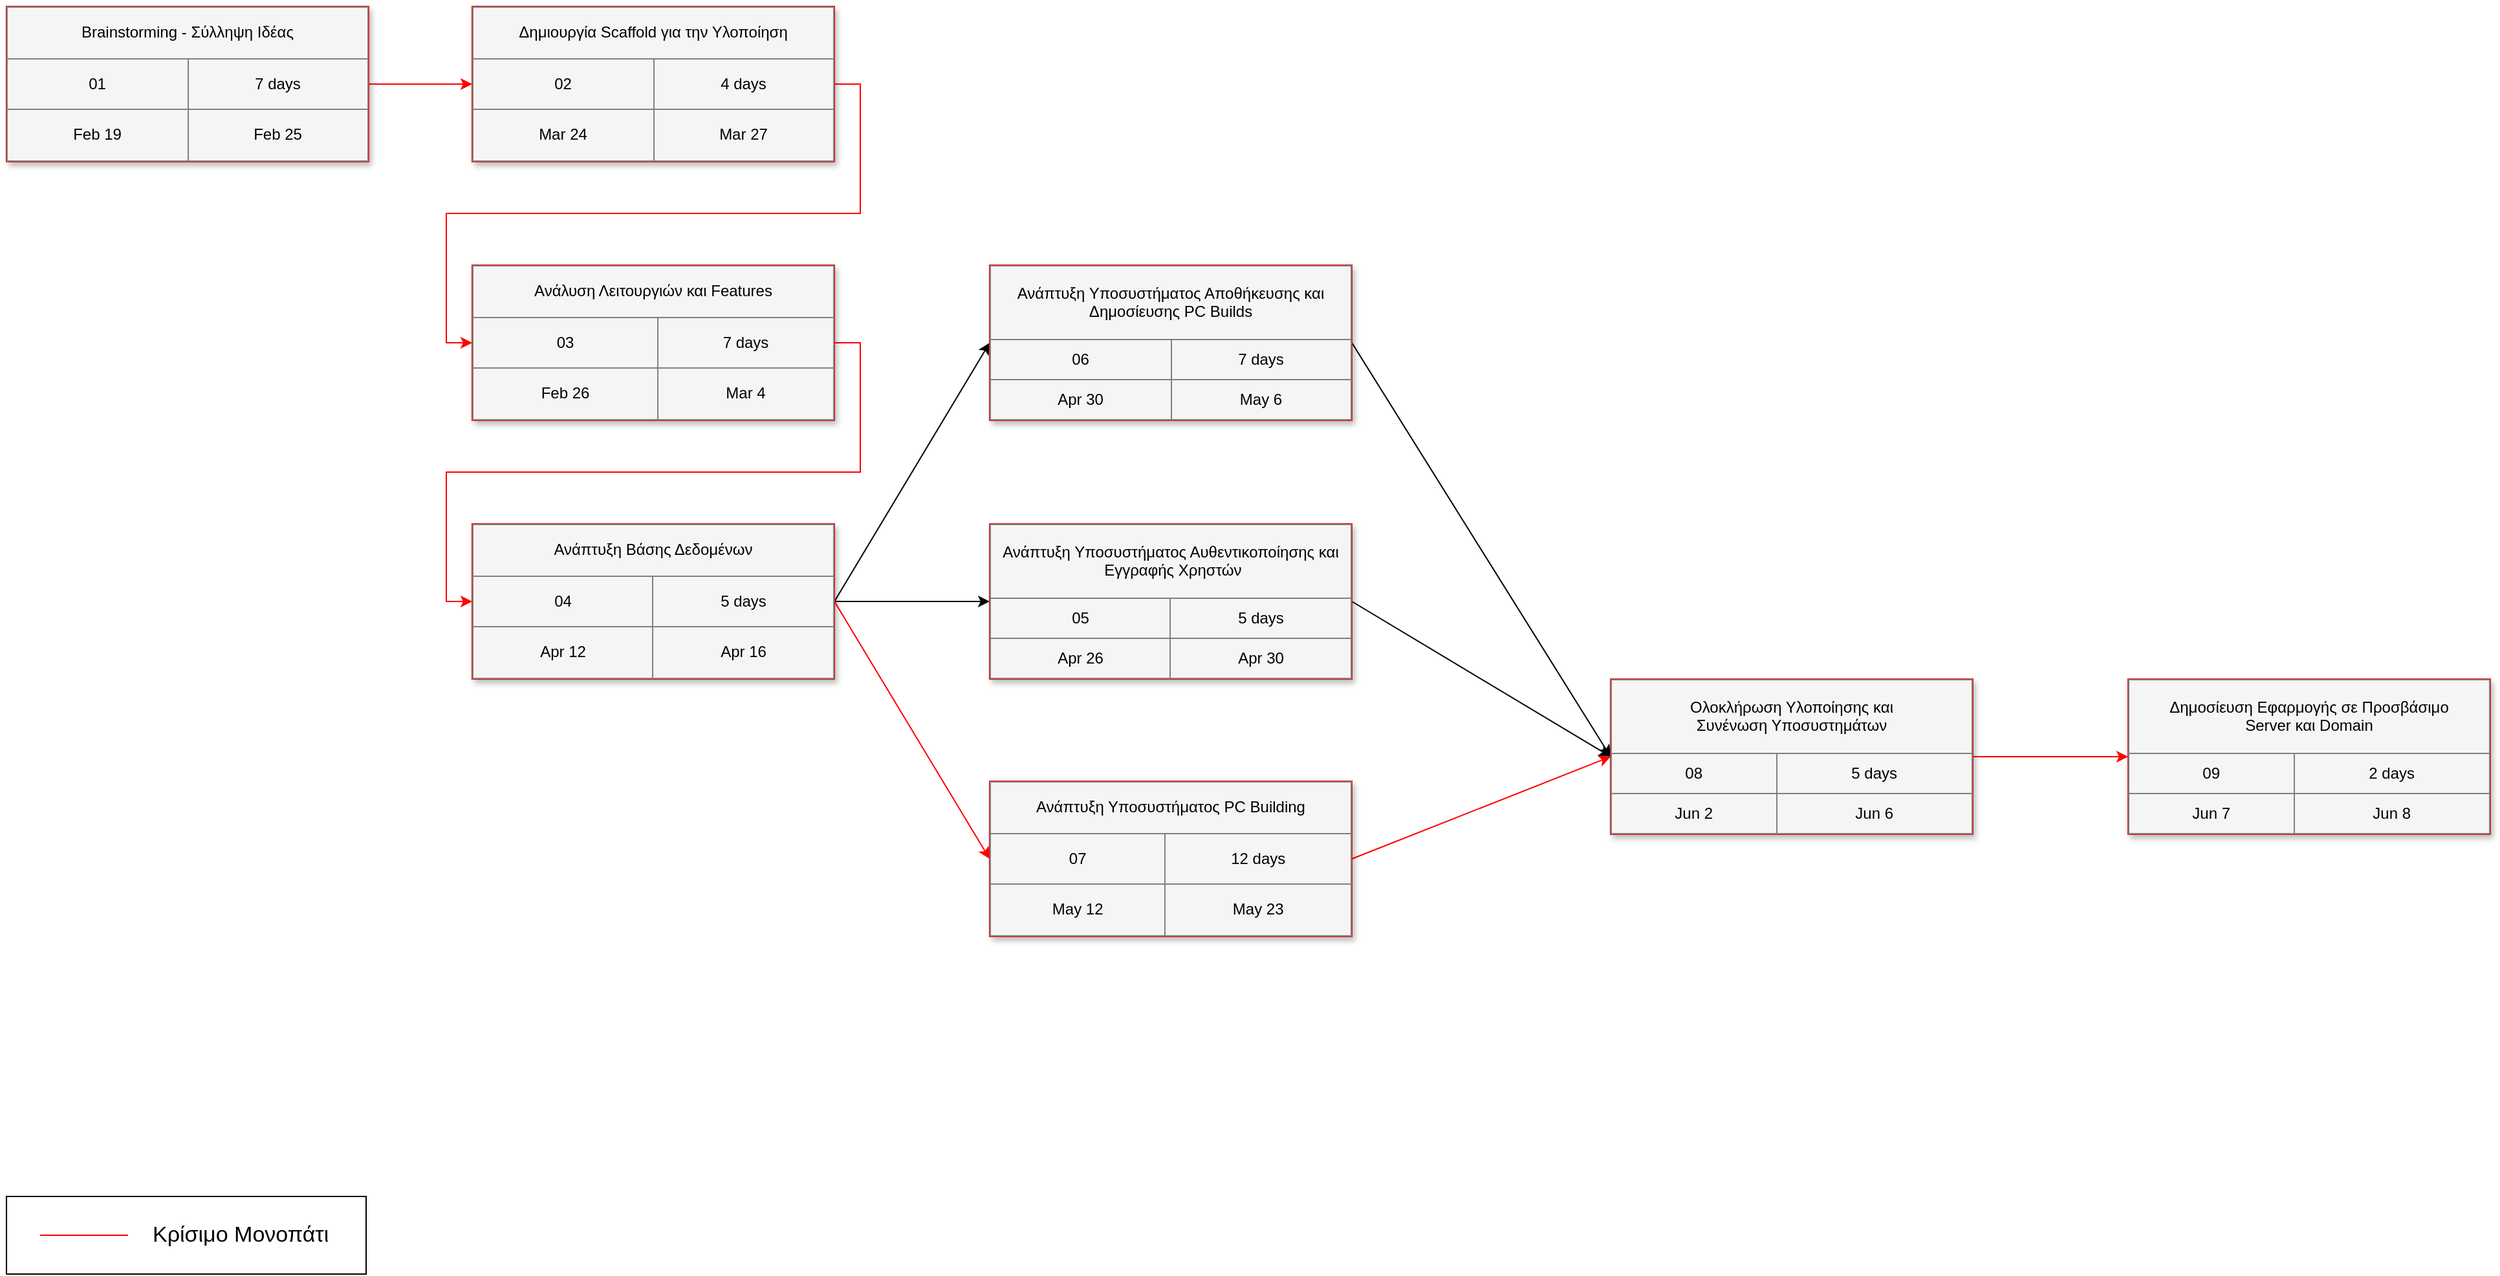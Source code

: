 <mxfile version="24.4.13" type="device">
  <diagram name="Page-1" id="9c096ad6-e400-ecc8-3e38-643d2caac077">
    <mxGraphModel dx="2928.5" dy="699" grid="1" gridSize="10" guides="1" tooltips="1" connect="1" arrows="1" fold="1" page="1" pageScale="1.5" pageWidth="1169" pageHeight="826" background="#ffffff" math="0" shadow="0">
      <root>
        <mxCell id="0" style=";html=1;" />
        <mxCell id="1" style=";html=1;" parent="0" />
        <mxCell id="YBhhPaGgn7gxdUzSu2jq-84" value="" style="rounded=0;whiteSpace=wrap;html=1;fillColor=#FFFFFF;" parent="1" vertex="1">
          <mxGeometry x="-1680" y="1400" width="278" height="60" as="geometry" />
        </mxCell>
        <mxCell id="byUXIry-xoJi6MBdQNwW-11" style="edgeStyle=orthogonalEdgeStyle;rounded=0;orthogonalLoop=1;jettySize=auto;html=1;exitX=1;exitY=0.5;exitDx=0;exitDy=0;entryX=0;entryY=0.5;entryDx=0;entryDy=0;strokeColor=#FF0000;" parent="1" source="YBhhPaGgn7gxdUzSu2jq-3" target="byUXIry-xoJi6MBdQNwW-1" edge="1">
          <mxGeometry relative="1" as="geometry" />
        </mxCell>
        <mxCell id="YBhhPaGgn7gxdUzSu2jq-3" value="&lt;table style=&quot;width: 100% ; height: 100% ; border-collapse: collapse&quot; width=&quot;100%&quot; border=&quot;1&quot;&gt;&lt;tbody&gt;&lt;tr&gt;&lt;td align=&quot;center&quot; colspan=&quot;2&quot;&gt;Δημιουργία Scaffold για την Υλοποίηση&lt;/td&gt;&lt;/tr&gt;&lt;tr&gt;&lt;td align=&quot;center&quot;&gt;02&lt;/td&gt;&lt;td align=&quot;center&quot;&gt;&lt;font style=&quot;font-size: 12px;&quot;&gt;4 days&lt;/font&gt;&lt;/td&gt;&lt;/tr&gt;&lt;tr&gt;&lt;td align=&quot;center&quot;&gt;&lt;font style=&quot;font-size: 12px;&quot;&gt;Mar 24&lt;/font&gt;&lt;/td&gt;&lt;td align=&quot;center&quot;&gt;&lt;font style=&quot;font-size: 12px;&quot;&gt;Mar 27&lt;/font&gt;&lt;/td&gt;&lt;/tr&gt;&lt;/tbody&gt;&lt;/table&gt;" style="text;html=1;strokeColor=#FF0000;fillColor=#f5f5f5;overflow=fill;rounded=0;shadow=1;fontSize=12;align=center;fontColor=#000000;" parent="1" vertex="1">
          <mxGeometry x="-1320" y="480" width="280" height="120" as="geometry" />
        </mxCell>
        <mxCell id="YBhhPaGgn7gxdUzSu2jq-33" value="" style="line;strokeWidth=1;html=1;rounded=1;fontSize=17;align=center;verticalAlign=middle;strokeColor=#FF0000;endFill=1;endArrow=classic;endSize=10;startSize=10;" parent="1" vertex="1">
          <mxGeometry x="-1654" y="1425" width="68" height="10" as="geometry" />
        </mxCell>
        <mxCell id="YBhhPaGgn7gxdUzSu2jq-34" value="Κρίσιμο Μονοπάτι" style="text;html=1;strokeColor=none;fillColor=none;align=left;verticalAlign=middle;whiteSpace=wrap;rounded=0;shadow=1;fontSize=17;fontColor=#000000;" parent="1" vertex="1">
          <mxGeometry x="-1569" y="1420" width="143" height="20" as="geometry" />
        </mxCell>
        <mxCell id="byUXIry-xoJi6MBdQNwW-15" style="rounded=0;orthogonalLoop=1;jettySize=auto;html=1;exitX=1;exitY=0.5;exitDx=0;exitDy=0;entryX=0;entryY=0.5;entryDx=0;entryDy=0;strokeColor=#FF0000;edgeStyle=orthogonalEdgeStyle;" parent="1" source="byUXIry-xoJi6MBdQNwW-1" target="byUXIry-xoJi6MBdQNwW-3" edge="1">
          <mxGeometry relative="1" as="geometry" />
        </mxCell>
        <mxCell id="byUXIry-xoJi6MBdQNwW-1" value="&lt;table style=&quot;width: 100% ; height: 100% ; border-collapse: collapse&quot; width=&quot;100%&quot; border=&quot;1&quot;&gt;&lt;tbody&gt;&lt;tr&gt;&lt;td align=&quot;center&quot; colspan=&quot;2&quot;&gt;Ανάλυση Λειτουργιών και Features&lt;/td&gt;&lt;/tr&gt;&lt;tr&gt;&lt;td align=&quot;center&quot;&gt;03&lt;/td&gt;&lt;td align=&quot;center&quot;&gt;&lt;font style=&quot;font-size: 12px;&quot;&gt;7 days&lt;/font&gt;&lt;/td&gt;&lt;/tr&gt;&lt;tr&gt;&lt;td align=&quot;center&quot;&gt;Feb 26&lt;/td&gt;&lt;td align=&quot;center&quot;&gt;&lt;font style=&quot;font-size: 12px;&quot;&gt;Mar 4&lt;/font&gt;&lt;/td&gt;&lt;/tr&gt;&lt;/tbody&gt;&lt;/table&gt;" style="text;html=1;strokeColor=#FF0000;fillColor=#f5f5f5;overflow=fill;rounded=0;shadow=1;fontSize=12;align=center;fontColor=#000000;" parent="1" vertex="1">
          <mxGeometry x="-1320" y="680" width="280" height="120" as="geometry" />
        </mxCell>
        <mxCell id="byUXIry-xoJi6MBdQNwW-12" style="edgeStyle=orthogonalEdgeStyle;rounded=0;orthogonalLoop=1;jettySize=auto;html=1;exitX=1;exitY=0.5;exitDx=0;exitDy=0;entryX=0;entryY=0.5;entryDx=0;entryDy=0;strokeColor=#FF0000;" parent="1" source="byUXIry-xoJi6MBdQNwW-2" target="YBhhPaGgn7gxdUzSu2jq-3" edge="1">
          <mxGeometry relative="1" as="geometry" />
        </mxCell>
        <mxCell id="byUXIry-xoJi6MBdQNwW-2" value="&lt;table style=&quot;width: 100% ; height: 100% ; border-collapse: collapse&quot; width=&quot;100%&quot; border=&quot;1&quot;&gt;&lt;tbody&gt;&lt;tr&gt;&lt;td align=&quot;center&quot; colspan=&quot;2&quot;&gt;Brainstorming - Σύλληψη Ιδέας&lt;/td&gt;&lt;/tr&gt;&lt;tr&gt;&lt;td align=&quot;center&quot;&gt;01&lt;/td&gt;&lt;td align=&quot;center&quot;&gt;&lt;font style=&quot;font-size: 12px;&quot;&gt;7 days&lt;/font&gt;&lt;/td&gt;&lt;/tr&gt;&lt;tr&gt;&lt;td align=&quot;center&quot;&gt;Feb 19&lt;/td&gt;&lt;td align=&quot;center&quot;&gt;&lt;font style=&quot;font-size: 12px;&quot;&gt;Feb 25&lt;/font&gt;&lt;/td&gt;&lt;/tr&gt;&lt;/tbody&gt;&lt;/table&gt;" style="text;html=1;strokeColor=#FF0000;fillColor=#f5f5f5;overflow=fill;rounded=0;shadow=1;fontSize=12;align=center;fontColor=#000000;" parent="1" vertex="1">
          <mxGeometry x="-1680" y="480" width="280" height="120" as="geometry" />
        </mxCell>
        <mxCell id="byUXIry-xoJi6MBdQNwW-16" style="rounded=0;orthogonalLoop=1;jettySize=auto;html=1;exitX=1;exitY=0.5;exitDx=0;exitDy=0;entryX=0;entryY=0.5;entryDx=0;entryDy=0;strokeColor=#000000;" parent="1" source="byUXIry-xoJi6MBdQNwW-3" target="byUXIry-xoJi6MBdQNwW-4" edge="1">
          <mxGeometry relative="1" as="geometry" />
        </mxCell>
        <mxCell id="byUXIry-xoJi6MBdQNwW-17" style="rounded=0;orthogonalLoop=1;jettySize=auto;html=1;exitX=1;exitY=0.5;exitDx=0;exitDy=0;entryX=0;entryY=0.5;entryDx=0;entryDy=0;strokeColor=#000000;" parent="1" source="byUXIry-xoJi6MBdQNwW-3" target="byUXIry-xoJi6MBdQNwW-5" edge="1">
          <mxGeometry relative="1" as="geometry" />
        </mxCell>
        <mxCell id="byUXIry-xoJi6MBdQNwW-18" style="rounded=0;orthogonalLoop=1;jettySize=auto;html=1;exitX=1;exitY=0.5;exitDx=0;exitDy=0;entryX=0;entryY=0.5;entryDx=0;entryDy=0;strokeColor=#FF0000;" parent="1" source="byUXIry-xoJi6MBdQNwW-3" target="byUXIry-xoJi6MBdQNwW-6" edge="1">
          <mxGeometry relative="1" as="geometry" />
        </mxCell>
        <mxCell id="byUXIry-xoJi6MBdQNwW-3" value="&lt;table style=&quot;width: 100% ; height: 100% ; border-collapse: collapse&quot; width=&quot;100%&quot; border=&quot;1&quot;&gt;&lt;tbody&gt;&lt;tr&gt;&lt;td align=&quot;center&quot; colspan=&quot;2&quot;&gt;Ανάπτυξη Βάσης Δεδομένων&lt;/td&gt;&lt;/tr&gt;&lt;tr&gt;&lt;td align=&quot;center&quot;&gt;04&lt;/td&gt;&lt;td align=&quot;center&quot;&gt;&lt;font style=&quot;font-size: 12px;&quot;&gt;5 days&lt;/font&gt;&lt;/td&gt;&lt;/tr&gt;&lt;tr&gt;&lt;td align=&quot;center&quot;&gt;Apr 12&lt;/td&gt;&lt;td align=&quot;center&quot;&gt;&lt;font style=&quot;font-size: 12px;&quot;&gt;Apr 16&lt;/font&gt;&lt;/td&gt;&lt;/tr&gt;&lt;/tbody&gt;&lt;/table&gt;" style="text;html=1;strokeColor=#FF0000;fillColor=#f5f5f5;overflow=fill;rounded=0;shadow=1;fontSize=12;align=center;fontColor=#000000;" parent="1" vertex="1">
          <mxGeometry x="-1320" y="880" width="280" height="120" as="geometry" />
        </mxCell>
        <mxCell id="byUXIry-xoJi6MBdQNwW-21" style="rounded=0;orthogonalLoop=1;jettySize=auto;html=1;exitX=1;exitY=0.5;exitDx=0;exitDy=0;entryX=0;entryY=0.5;entryDx=0;entryDy=0;strokeColor=#000000;" parent="1" source="byUXIry-xoJi6MBdQNwW-4" target="byUXIry-xoJi6MBdQNwW-8" edge="1">
          <mxGeometry relative="1" as="geometry" />
        </mxCell>
        <mxCell id="byUXIry-xoJi6MBdQNwW-4" value="&lt;table style=&quot;width: 100% ; height: 100% ; border-collapse: collapse&quot; width=&quot;100%&quot; border=&quot;1&quot;&gt;&lt;tbody&gt;&lt;tr&gt;&lt;td align=&quot;center&quot; colspan=&quot;2&quot;&gt;Ανάπτυξη Υποσυστήματος Αυθεντικοποίησης και&lt;br&gt;&amp;nbsp;Εγγραφής Χρηστών&lt;/td&gt;&lt;/tr&gt;&lt;tr&gt;&lt;td align=&quot;center&quot;&gt;05&lt;/td&gt;&lt;td align=&quot;center&quot;&gt;&lt;font style=&quot;font-size: 12px;&quot;&gt;5 days&lt;/font&gt;&lt;/td&gt;&lt;/tr&gt;&lt;tr&gt;&lt;td align=&quot;center&quot;&gt;Apr 26&lt;/td&gt;&lt;td align=&quot;center&quot;&gt;&lt;font style=&quot;font-size: 12px;&quot;&gt;Apr 30&lt;/font&gt;&lt;/td&gt;&lt;/tr&gt;&lt;/tbody&gt;&lt;/table&gt;" style="text;html=1;strokeColor=#FF0000;fillColor=#f5f5f5;overflow=fill;rounded=0;shadow=1;fontSize=12;align=center;fontColor=#000000;" parent="1" vertex="1">
          <mxGeometry x="-920" y="880" width="280" height="120" as="geometry" />
        </mxCell>
        <mxCell id="byUXIry-xoJi6MBdQNwW-19" style="rounded=0;orthogonalLoop=1;jettySize=auto;html=1;exitX=1;exitY=0.5;exitDx=0;exitDy=0;entryX=0;entryY=0.5;entryDx=0;entryDy=0;strokeColor=#000000;" parent="1" source="byUXIry-xoJi6MBdQNwW-5" target="byUXIry-xoJi6MBdQNwW-8" edge="1">
          <mxGeometry relative="1" as="geometry" />
        </mxCell>
        <mxCell id="byUXIry-xoJi6MBdQNwW-5" value="&lt;table style=&quot;width: 100% ; height: 100% ; border-collapse: collapse&quot; width=&quot;100%&quot; border=&quot;1&quot;&gt;&lt;tbody&gt;&lt;tr&gt;&lt;td align=&quot;center&quot; colspan=&quot;2&quot;&gt;Ανάπτυξη Υποσυστήματος Αποθήκευσης και&lt;br&gt;Δημοσίευσης PC Builds&lt;/td&gt;&lt;/tr&gt;&lt;tr&gt;&lt;td align=&quot;center&quot;&gt;06&lt;/td&gt;&lt;td align=&quot;center&quot;&gt;&lt;font style=&quot;font-size: 12px;&quot;&gt;7 days&lt;/font&gt;&lt;/td&gt;&lt;/tr&gt;&lt;tr&gt;&lt;td align=&quot;center&quot;&gt;&lt;font style=&quot;font-size: 12px;&quot;&gt;Apr 30&lt;/font&gt;&lt;/td&gt;&lt;td align=&quot;center&quot;&gt;&lt;font style=&quot;font-size: 12px;&quot;&gt;May 6&lt;/font&gt;&lt;/td&gt;&lt;/tr&gt;&lt;/tbody&gt;&lt;/table&gt;" style="text;html=1;strokeColor=#FF0000;fillColor=#f5f5f5;overflow=fill;rounded=0;shadow=1;fontSize=12;align=center;fontColor=#000000;" parent="1" vertex="1">
          <mxGeometry x="-920" y="680" width="280" height="120" as="geometry" />
        </mxCell>
        <mxCell id="byUXIry-xoJi6MBdQNwW-22" style="rounded=0;orthogonalLoop=1;jettySize=auto;html=1;exitX=1;exitY=0.5;exitDx=0;exitDy=0;entryX=0;entryY=0.5;entryDx=0;entryDy=0;strokeColor=#FF0000;" parent="1" source="byUXIry-xoJi6MBdQNwW-6" target="byUXIry-xoJi6MBdQNwW-8" edge="1">
          <mxGeometry relative="1" as="geometry" />
        </mxCell>
        <mxCell id="byUXIry-xoJi6MBdQNwW-6" value="&lt;table style=&quot;width: 100% ; height: 100% ; border-collapse: collapse&quot; width=&quot;100%&quot; border=&quot;1&quot;&gt;&lt;tbody&gt;&lt;tr&gt;&lt;td align=&quot;center&quot; colspan=&quot;2&quot;&gt;Ανάπτυξη Υποσυστήματος PC Building&lt;/td&gt;&lt;/tr&gt;&lt;tr&gt;&lt;td align=&quot;center&quot;&gt;07&lt;/td&gt;&lt;td align=&quot;center&quot;&gt;&lt;font style=&quot;font-size: 12px;&quot;&gt;12 days&lt;/font&gt;&lt;/td&gt;&lt;/tr&gt;&lt;tr&gt;&lt;td align=&quot;center&quot;&gt;&lt;font style=&quot;font-size: 12px;&quot;&gt;May 12&lt;/font&gt;&lt;/td&gt;&lt;td align=&quot;center&quot;&gt;&lt;font style=&quot;font-size: 12px;&quot;&gt;May 23&lt;/font&gt;&lt;/td&gt;&lt;/tr&gt;&lt;/tbody&gt;&lt;/table&gt;" style="text;html=1;strokeColor=#FF0000;fillColor=#f5f5f5;overflow=fill;rounded=0;shadow=1;fontSize=12;align=center;fontColor=#000000;" parent="1" vertex="1">
          <mxGeometry x="-920" y="1079" width="280" height="120" as="geometry" />
        </mxCell>
        <mxCell id="byUXIry-xoJi6MBdQNwW-13" style="rounded=0;orthogonalLoop=1;jettySize=auto;html=1;exitX=1;exitY=0.5;exitDx=0;exitDy=0;entryX=0;entryY=0.5;entryDx=0;entryDy=0;strokeColor=#FF0000;" parent="1" source="byUXIry-xoJi6MBdQNwW-8" target="byUXIry-xoJi6MBdQNwW-9" edge="1">
          <mxGeometry relative="1" as="geometry" />
        </mxCell>
        <mxCell id="byUXIry-xoJi6MBdQNwW-8" value="&lt;table style=&quot;width: 100% ; height: 100% ; border-collapse: collapse&quot; width=&quot;100%&quot; border=&quot;1&quot;&gt;&lt;tbody&gt;&lt;tr&gt;&lt;td align=&quot;center&quot; colspan=&quot;2&quot;&gt;Ολοκλήρωση Υλοποίησης και &lt;br&gt;Συνένωση Υποσυστημάτων&lt;/td&gt;&lt;/tr&gt;&lt;tr&gt;&lt;td align=&quot;center&quot;&gt;08&lt;/td&gt;&lt;td align=&quot;center&quot;&gt;&lt;font style=&quot;font-size: 12px;&quot;&gt;5 days&lt;/font&gt;&lt;/td&gt;&lt;/tr&gt;&lt;tr&gt;&lt;td align=&quot;center&quot;&gt;Jun 2&lt;/td&gt;&lt;td align=&quot;center&quot;&gt;Jun 6&lt;/td&gt;&lt;/tr&gt;&lt;/tbody&gt;&lt;/table&gt;" style="text;html=1;strokeColor=#FF0000;fillColor=#f5f5f5;overflow=fill;rounded=0;shadow=1;fontSize=12;align=center;fontColor=#000000;" parent="1" vertex="1">
          <mxGeometry x="-440" y="1000" width="280" height="120" as="geometry" />
        </mxCell>
        <mxCell id="byUXIry-xoJi6MBdQNwW-9" value="&lt;table style=&quot;width: 100% ; height: 100% ; border-collapse: collapse&quot; width=&quot;100%&quot; border=&quot;1&quot;&gt;&lt;tbody&gt;&lt;tr&gt;&lt;td align=&quot;center&quot; colspan=&quot;2&quot;&gt;Δημοσίευση Εφαρμογής σε Προσβάσιμο&lt;br&gt;Server και Domain&lt;/td&gt;&lt;/tr&gt;&lt;tr&gt;&lt;td align=&quot;center&quot;&gt;09&lt;/td&gt;&lt;td align=&quot;center&quot;&gt;&lt;font style=&quot;font-size: 12px;&quot;&gt;2 days&lt;/font&gt;&lt;/td&gt;&lt;/tr&gt;&lt;tr&gt;&lt;td align=&quot;center&quot;&gt;Jun 7&lt;/td&gt;&lt;td align=&quot;center&quot;&gt;Jun 8&lt;/td&gt;&lt;/tr&gt;&lt;/tbody&gt;&lt;/table&gt;" style="text;html=1;strokeColor=#FF0000;fillColor=#f5f5f5;overflow=fill;rounded=0;shadow=1;fontSize=12;align=center;fontColor=#000000;" parent="1" vertex="1">
          <mxGeometry x="-40" y="1000" width="280" height="120" as="geometry" />
        </mxCell>
      </root>
    </mxGraphModel>
  </diagram>
</mxfile>
